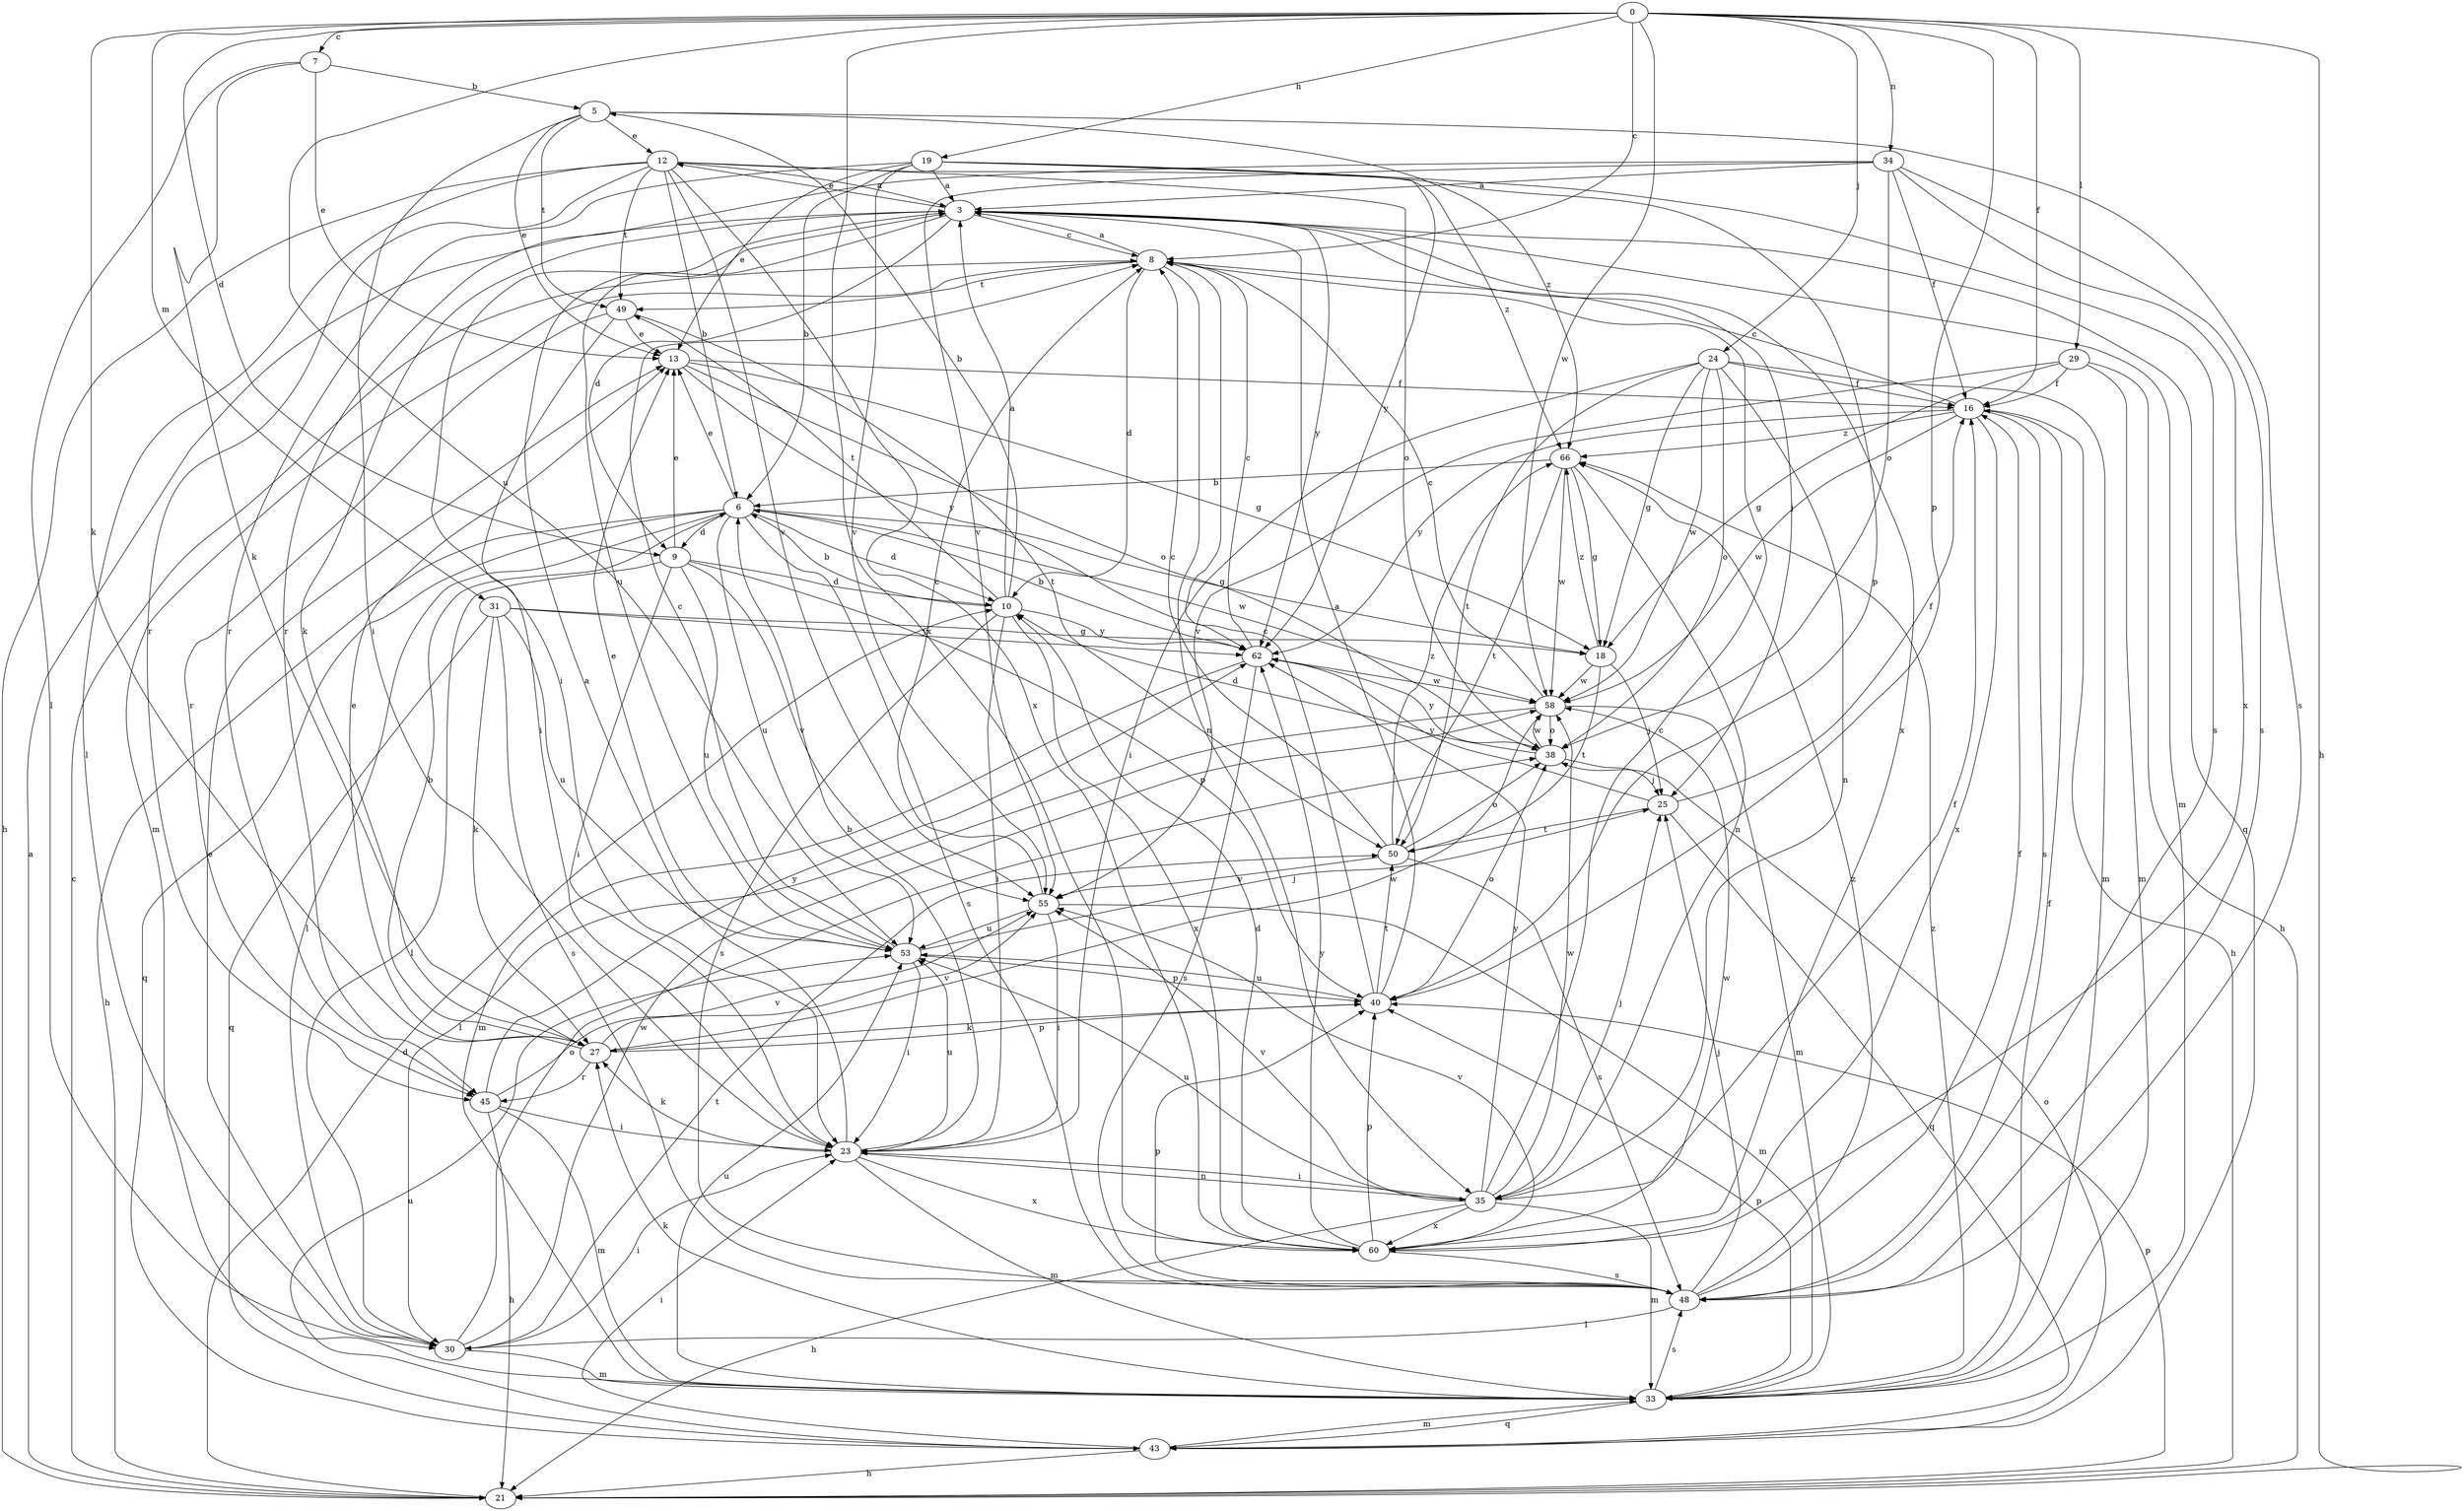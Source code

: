 strict digraph  {
0;
3;
5;
6;
7;
8;
9;
10;
12;
13;
16;
18;
19;
21;
23;
24;
25;
27;
29;
30;
31;
33;
34;
35;
38;
40;
43;
45;
48;
49;
50;
53;
55;
58;
60;
62;
66;
0 -> 7  [label=c];
0 -> 8  [label=c];
0 -> 9  [label=d];
0 -> 16  [label=f];
0 -> 19  [label=h];
0 -> 21  [label=h];
0 -> 24  [label=j];
0 -> 27  [label=k];
0 -> 29  [label=l];
0 -> 31  [label=m];
0 -> 34  [label=n];
0 -> 40  [label=p];
0 -> 53  [label=u];
0 -> 58  [label=w];
0 -> 60  [label=x];
3 -> 8  [label=c];
3 -> 9  [label=d];
3 -> 12  [label=e];
3 -> 23  [label=i];
3 -> 25  [label=j];
3 -> 27  [label=k];
3 -> 33  [label=m];
3 -> 43  [label=q];
3 -> 53  [label=u];
3 -> 60  [label=x];
3 -> 62  [label=y];
5 -> 12  [label=e];
5 -> 13  [label=e];
5 -> 23  [label=i];
5 -> 48  [label=s];
5 -> 49  [label=t];
5 -> 66  [label=z];
6 -> 9  [label=d];
6 -> 10  [label=d];
6 -> 13  [label=e];
6 -> 18  [label=g];
6 -> 21  [label=h];
6 -> 30  [label=l];
6 -> 43  [label=q];
6 -> 48  [label=s];
6 -> 53  [label=u];
6 -> 58  [label=w];
7 -> 5  [label=b];
7 -> 13  [label=e];
7 -> 27  [label=k];
7 -> 30  [label=l];
8 -> 3  [label=a];
8 -> 10  [label=d];
8 -> 33  [label=m];
8 -> 35  [label=n];
8 -> 49  [label=t];
9 -> 10  [label=d];
9 -> 13  [label=e];
9 -> 23  [label=i];
9 -> 30  [label=l];
9 -> 40  [label=p];
9 -> 53  [label=u];
9 -> 55  [label=v];
10 -> 3  [label=a];
10 -> 5  [label=b];
10 -> 6  [label=b];
10 -> 23  [label=i];
10 -> 48  [label=s];
10 -> 49  [label=t];
10 -> 60  [label=x];
10 -> 62  [label=y];
12 -> 3  [label=a];
12 -> 6  [label=b];
12 -> 21  [label=h];
12 -> 30  [label=l];
12 -> 38  [label=o];
12 -> 45  [label=r];
12 -> 49  [label=t];
12 -> 55  [label=v];
12 -> 60  [label=x];
12 -> 66  [label=z];
13 -> 16  [label=f];
13 -> 18  [label=g];
13 -> 38  [label=o];
13 -> 62  [label=y];
16 -> 8  [label=c];
16 -> 21  [label=h];
16 -> 48  [label=s];
16 -> 58  [label=w];
16 -> 60  [label=x];
16 -> 62  [label=y];
16 -> 66  [label=z];
18 -> 25  [label=j];
18 -> 50  [label=t];
18 -> 58  [label=w];
18 -> 66  [label=z];
19 -> 3  [label=a];
19 -> 6  [label=b];
19 -> 13  [label=e];
19 -> 40  [label=p];
19 -> 45  [label=r];
19 -> 48  [label=s];
19 -> 55  [label=v];
19 -> 62  [label=y];
21 -> 3  [label=a];
21 -> 8  [label=c];
21 -> 10  [label=d];
21 -> 40  [label=p];
23 -> 3  [label=a];
23 -> 6  [label=b];
23 -> 27  [label=k];
23 -> 33  [label=m];
23 -> 35  [label=n];
23 -> 53  [label=u];
23 -> 60  [label=x];
24 -> 16  [label=f];
24 -> 18  [label=g];
24 -> 23  [label=i];
24 -> 33  [label=m];
24 -> 35  [label=n];
24 -> 38  [label=o];
24 -> 50  [label=t];
24 -> 58  [label=w];
25 -> 16  [label=f];
25 -> 43  [label=q];
25 -> 50  [label=t];
25 -> 62  [label=y];
27 -> 6  [label=b];
27 -> 13  [label=e];
27 -> 40  [label=p];
27 -> 45  [label=r];
27 -> 55  [label=v];
27 -> 58  [label=w];
29 -> 16  [label=f];
29 -> 18  [label=g];
29 -> 21  [label=h];
29 -> 33  [label=m];
29 -> 55  [label=v];
30 -> 13  [label=e];
30 -> 23  [label=i];
30 -> 33  [label=m];
30 -> 38  [label=o];
30 -> 50  [label=t];
30 -> 58  [label=w];
31 -> 18  [label=g];
31 -> 27  [label=k];
31 -> 43  [label=q];
31 -> 48  [label=s];
31 -> 53  [label=u];
31 -> 62  [label=y];
33 -> 16  [label=f];
33 -> 27  [label=k];
33 -> 40  [label=p];
33 -> 43  [label=q];
33 -> 48  [label=s];
33 -> 53  [label=u];
33 -> 66  [label=z];
34 -> 3  [label=a];
34 -> 16  [label=f];
34 -> 38  [label=o];
34 -> 45  [label=r];
34 -> 48  [label=s];
34 -> 55  [label=v];
34 -> 60  [label=x];
35 -> 8  [label=c];
35 -> 16  [label=f];
35 -> 21  [label=h];
35 -> 23  [label=i];
35 -> 25  [label=j];
35 -> 33  [label=m];
35 -> 53  [label=u];
35 -> 55  [label=v];
35 -> 58  [label=w];
35 -> 60  [label=x];
35 -> 62  [label=y];
38 -> 10  [label=d];
38 -> 25  [label=j];
38 -> 58  [label=w];
38 -> 62  [label=y];
40 -> 3  [label=a];
40 -> 8  [label=c];
40 -> 27  [label=k];
40 -> 38  [label=o];
40 -> 50  [label=t];
40 -> 53  [label=u];
43 -> 21  [label=h];
43 -> 23  [label=i];
43 -> 33  [label=m];
43 -> 38  [label=o];
43 -> 53  [label=u];
45 -> 21  [label=h];
45 -> 23  [label=i];
45 -> 33  [label=m];
45 -> 55  [label=v];
45 -> 62  [label=y];
48 -> 16  [label=f];
48 -> 25  [label=j];
48 -> 30  [label=l];
48 -> 40  [label=p];
48 -> 66  [label=z];
49 -> 13  [label=e];
49 -> 23  [label=i];
49 -> 45  [label=r];
49 -> 50  [label=t];
50 -> 8  [label=c];
50 -> 38  [label=o];
50 -> 48  [label=s];
50 -> 55  [label=v];
50 -> 66  [label=z];
53 -> 8  [label=c];
53 -> 13  [label=e];
53 -> 23  [label=i];
53 -> 25  [label=j];
53 -> 40  [label=p];
55 -> 8  [label=c];
55 -> 23  [label=i];
55 -> 33  [label=m];
55 -> 53  [label=u];
58 -> 8  [label=c];
58 -> 30  [label=l];
58 -> 33  [label=m];
58 -> 38  [label=o];
60 -> 10  [label=d];
60 -> 40  [label=p];
60 -> 48  [label=s];
60 -> 55  [label=v];
60 -> 58  [label=w];
60 -> 62  [label=y];
62 -> 6  [label=b];
62 -> 8  [label=c];
62 -> 33  [label=m];
62 -> 48  [label=s];
62 -> 58  [label=w];
66 -> 6  [label=b];
66 -> 18  [label=g];
66 -> 35  [label=n];
66 -> 50  [label=t];
66 -> 58  [label=w];
}
